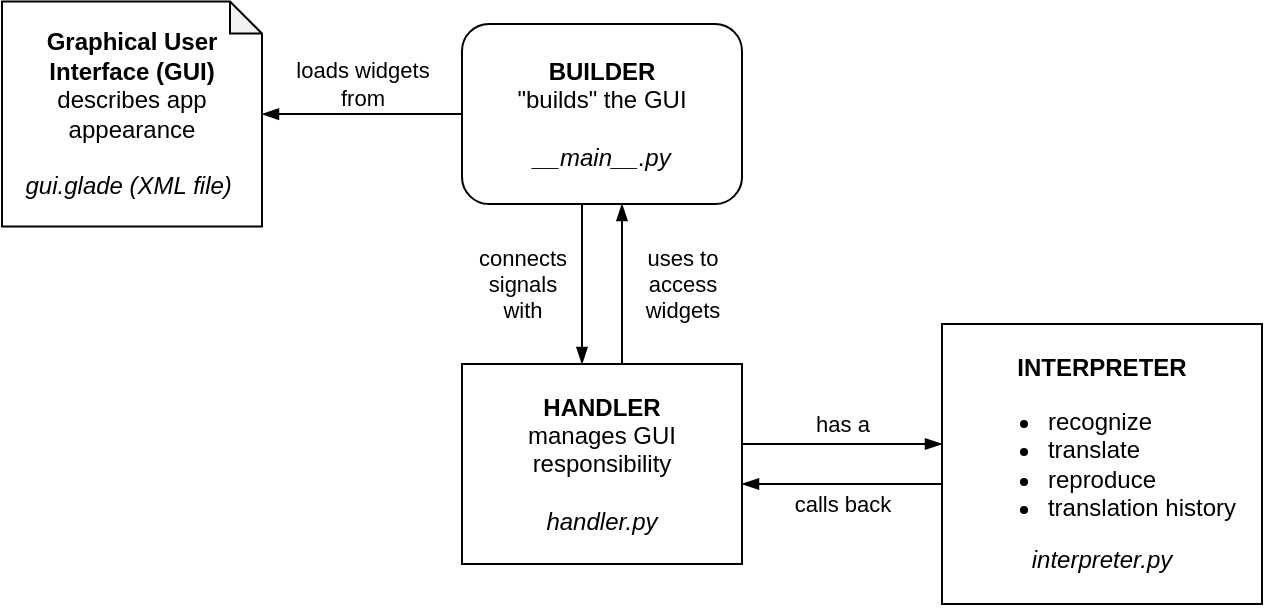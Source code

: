 <mxfile version="20.3.0" type="device" pages="7"><diagram id="aRC-WSVaErnmGPqAC9B-" name="Interaction"><mxGraphModel dx="1356" dy="878" grid="1" gridSize="10" guides="1" tooltips="1" connect="1" arrows="1" fold="1" page="1" pageScale="1" pageWidth="850" pageHeight="1100" math="0" shadow="0"><root><mxCell id="0"/><mxCell id="1" parent="0"/><mxCell id="Hew4JzEKk9chalGM8AGG-1" value="&lt;b&gt;Graphical User Interface (GUI)&lt;/b&gt;&lt;br&gt;describes app appearance&lt;br&gt;&lt;br&gt;&lt;i&gt;gui.glade (XML file)&amp;nbsp;&lt;/i&gt;" style="shape=note;whiteSpace=wrap;html=1;backgroundOutline=1;darkOpacity=0.05;size=16;" parent="1" vertex="1"><mxGeometry x="90" y="98.75" width="130" height="112.5" as="geometry"/></mxCell><mxCell id="Hew4JzEKk9chalGM8AGG-15" value="uses to&lt;br&gt;access&lt;br&gt;widgets" style="edgeStyle=orthogonalEdgeStyle;shape=connector;rounded=0;orthogonalLoop=1;jettySize=auto;html=1;labelBackgroundColor=default;labelBorderColor=none;strokeColor=default;fontFamily=Helvetica;fontSize=11;fontColor=default;endArrow=blockThin;endFill=1;" parent="1" source="Hew4JzEKk9chalGM8AGG-5" target="Hew4JzEKk9chalGM8AGG-10" edge="1"><mxGeometry y="-30" relative="1" as="geometry"><Array as="points"><mxPoint x="400" y="240"/><mxPoint x="400" y="240"/></Array><mxPoint as="offset"/></mxGeometry></mxCell><mxCell id="Hew4JzEKk9chalGM8AGG-16" value="has a" style="edgeStyle=orthogonalEdgeStyle;shape=connector;rounded=0;orthogonalLoop=1;jettySize=auto;html=1;labelBackgroundColor=default;labelBorderColor=none;strokeColor=default;fontFamily=Helvetica;fontSize=11;fontColor=default;endArrow=blockThin;endFill=1;" parent="1" source="Hew4JzEKk9chalGM8AGG-5" target="Hew4JzEKk9chalGM8AGG-7" edge="1"><mxGeometry x="0.001" y="10" relative="1" as="geometry"><Array as="points"><mxPoint x="510" y="320"/><mxPoint x="510" y="320"/></Array><mxPoint as="offset"/></mxGeometry></mxCell><mxCell id="Hew4JzEKk9chalGM8AGG-5" value="&lt;b&gt;HANDLER&lt;/b&gt;&lt;br&gt;manages GUI responsibility&lt;br&gt;&lt;br&gt;&lt;div style=&quot;&quot;&gt;&lt;span style=&quot;background-color: initial;&quot;&gt;&lt;i&gt;handler.py&lt;/i&gt;&lt;/span&gt;&lt;/div&gt;" style="rounded=0;whiteSpace=wrap;html=1;" parent="1" vertex="1"><mxGeometry x="320" y="280" width="140" height="100" as="geometry"/></mxCell><mxCell id="Hew4JzEKk9chalGM8AGG-17" value="calls back" style="edgeStyle=orthogonalEdgeStyle;shape=connector;rounded=0;orthogonalLoop=1;jettySize=auto;html=1;labelBackgroundColor=default;labelBorderColor=none;strokeColor=default;fontFamily=Helvetica;fontSize=11;fontColor=default;endArrow=blockThin;endFill=1;" parent="1" source="Hew4JzEKk9chalGM8AGG-7" target="Hew4JzEKk9chalGM8AGG-5" edge="1"><mxGeometry x="-0.001" y="10" relative="1" as="geometry"><Array as="points"><mxPoint x="510" y="340"/><mxPoint x="510" y="340"/></Array><mxPoint as="offset"/></mxGeometry></mxCell><mxCell id="Hew4JzEKk9chalGM8AGG-7" value="&lt;b&gt;INTERPRETER&lt;/b&gt;&lt;br&gt;&lt;div style=&quot;text-align: left;&quot;&gt;&lt;ul&gt;&lt;li&gt;&lt;span style=&quot;background-color: initial;&quot;&gt;recognize&lt;/span&gt;&lt;/li&gt;&lt;li&gt;&lt;span style=&quot;background-color: initial;&quot;&gt;translate&lt;/span&gt;&lt;/li&gt;&lt;li&gt;&lt;span style=&quot;background-color: initial;&quot;&gt;reproduce&lt;/span&gt;&lt;/li&gt;&lt;li&gt;&lt;span style=&quot;background-color: initial;&quot;&gt;translation history&lt;/span&gt;&lt;/li&gt;&lt;/ul&gt;&lt;/div&gt;&lt;div style=&quot;&quot;&gt;&lt;i&gt;interpreter.py&lt;/i&gt;&lt;/div&gt;" style="rounded=0;whiteSpace=wrap;html=1;" parent="1" vertex="1"><mxGeometry x="560" y="260" width="160" height="140" as="geometry"/></mxCell><mxCell id="Hew4JzEKk9chalGM8AGG-12" value="loads widgets&lt;br&gt;from" style="edgeStyle=orthogonalEdgeStyle;rounded=0;orthogonalLoop=1;jettySize=auto;html=1;labelBorderColor=none;endArrow=blockThin;endFill=1;" parent="1" source="Hew4JzEKk9chalGM8AGG-10" target="Hew4JzEKk9chalGM8AGG-1" edge="1"><mxGeometry y="-15" relative="1" as="geometry"><mxPoint as="offset"/></mxGeometry></mxCell><mxCell id="Hew4JzEKk9chalGM8AGG-14" value="connects&lt;br&gt;signals&lt;br&gt;with" style="edgeStyle=orthogonalEdgeStyle;shape=connector;rounded=0;orthogonalLoop=1;jettySize=auto;html=1;labelBackgroundColor=default;labelBorderColor=none;strokeColor=default;fontFamily=Helvetica;fontSize=11;fontColor=default;endArrow=blockThin;endFill=1;" parent="1" source="Hew4JzEKk9chalGM8AGG-10" target="Hew4JzEKk9chalGM8AGG-5" edge="1"><mxGeometry y="-30" relative="1" as="geometry"><Array as="points"><mxPoint x="380" y="240"/><mxPoint x="380" y="240"/></Array><mxPoint as="offset"/></mxGeometry></mxCell><mxCell id="Hew4JzEKk9chalGM8AGG-10" value="&lt;b&gt;BUILDER&lt;/b&gt;&lt;br&gt;&quot;builds&quot; the GUI&lt;br&gt;&lt;br&gt;&lt;div&gt;&lt;span style=&quot;background-color: initial;&quot;&gt;&lt;i&gt;__main__.py&lt;/i&gt;&lt;/span&gt;&lt;/div&gt;" style="rounded=1;whiteSpace=wrap;html=1;" parent="1" vertex="1"><mxGeometry x="320" y="110" width="140" height="90" as="geometry"/></mxCell></root></mxGraphModel></diagram><diagram id="wYUp7HiVZQvCJC4ykaMe" name="Class diagrams"><mxGraphModel dx="1356" dy="878" grid="1" gridSize="10" guides="1" tooltips="1" connect="1" arrows="1" fold="1" page="1" pageScale="1" pageWidth="850" pageHeight="1100" math="0" shadow="0"><root><mxCell id="0"/><mxCell id="1" parent="0"/><mxCell id="JFqw04Y8qmN6MewFIY-B-1" value="Interpreter" style="swimlane;fontStyle=1;align=center;verticalAlign=top;childLayout=stackLayout;horizontal=1;startSize=26;horizontalStack=0;resizeParent=1;resizeParentMax=0;resizeLast=0;collapsible=1;marginBottom=0;" parent="1" vertex="1"><mxGeometry x="120" y="80" width="280" height="470" as="geometry"/></mxCell><mxCell id="JFqw04Y8qmN6MewFIY-B-2" value="+ status: str&#10;+ path: str&#10;&#10;+ src_lang: str&#10;+ dest_lang: str&#10;+ transcribed_texts: list&#10;+ translated_texts: list&#10;+ trans_text_lang: list&#10;&#10;+ recognizer: Recognizer() instance&#10;+ input_idx: int&#10;+ translator: Translator() instance&#10;&#10;+ spoken_text_callback: Handler() method&#10;+ translated_text_callback: Handler() method" style="text;strokeColor=none;fillColor=none;align=left;verticalAlign=top;spacingLeft=4;spacingRight=4;overflow=hidden;rotatable=0;points=[[0,0.5],[1,0.5]];portConstraint=eastwest;" parent="JFqw04Y8qmN6MewFIY-B-1" vertex="1"><mxGeometry y="26" width="280" height="224" as="geometry"/></mxCell><mxCell id="JFqw04Y8qmN6MewFIY-B-3" value="" style="line;strokeWidth=1;fillColor=none;align=left;verticalAlign=middle;spacingTop=-1;spacingLeft=3;spacingRight=3;rotatable=0;labelPosition=right;points=[];portConstraint=eastwest;strokeColor=inherit;" parent="JFqw04Y8qmN6MewFIY-B-1" vertex="1"><mxGeometry y="250" width="280" height="8" as="geometry"/></mxCell><mxCell id="JFqw04Y8qmN6MewFIY-B-4" value="+ start(): void&#10;+ stop(): void&#10;&#10;+ set_src_lang(str): void&#10;+ set_dest_lang(str): void&#10;&#10;+ get_size(): int&#10;+ get_transcribed_text(int): str&#10;+ get_translated_text(int): str&#10;+ get_trans_text_lang(int): str&#10;&#10;+ interpreter_recognize(): void&#10;+ interpreter_translate(str): void&#10;+ interpreter_reproduce(str): void" style="text;strokeColor=none;fillColor=none;align=left;verticalAlign=top;spacingLeft=4;spacingRight=4;overflow=hidden;rotatable=0;points=[[0,0.5],[1,0.5]];portConstraint=eastwest;" parent="JFqw04Y8qmN6MewFIY-B-1" vertex="1"><mxGeometry y="258" width="280" height="212" as="geometry"/></mxCell><mxCell id="otXIabp24WGDNVazKvZw-8" style="edgeStyle=orthogonalEdgeStyle;rounded=1;jumpSize=7;orthogonalLoop=1;jettySize=auto;html=1;entryX=1.008;entryY=0.028;entryDx=0;entryDy=0;entryPerimeter=0;strokeWidth=1;startArrow=none;startFill=0;endArrow=none;endFill=0;" parent="1" source="otXIabp24WGDNVazKvZw-1" target="JFqw04Y8qmN6MewFIY-B-1" edge="1"><mxGeometry relative="1" as="geometry"><Array as="points"><mxPoint x="470" y="93"/><mxPoint x="470" y="93"/></Array></mxGeometry></mxCell><mxCell id="otXIabp24WGDNVazKvZw-1" value="Handler" style="swimlane;fontStyle=1;align=center;verticalAlign=top;childLayout=stackLayout;horizontal=1;startSize=26;horizontalStack=0;resizeParent=1;resizeParentMax=0;resizeLast=0;collapsible=1;marginBottom=0;" parent="1" vertex="1"><mxGeometry x="480" y="80" width="240" height="300" as="geometry"/></mxCell><mxCell id="otXIabp24WGDNVazKvZw-2" value="+ interpreter: Interpreter() instance&#10;+ builder: Builder() instance&#10;+ current_idx: int" style="text;strokeColor=none;fillColor=none;align=left;verticalAlign=top;spacingLeft=4;spacingRight=4;overflow=hidden;rotatable=0;points=[[0,0.5],[1,0.5]];portConstraint=eastwest;" parent="otXIabp24WGDNVazKvZw-1" vertex="1"><mxGeometry y="26" width="240" height="54" as="geometry"/></mxCell><mxCell id="otXIabp24WGDNVazKvZw-3" value="" style="line;strokeWidth=1;fillColor=none;align=left;verticalAlign=middle;spacingTop=-1;spacingLeft=3;spacingRight=3;rotatable=0;labelPosition=right;points=[];portConstraint=eastwest;strokeColor=inherit;" parent="otXIabp24WGDNVazKvZw-1" vertex="1"><mxGeometry y="80" width="240" height="8" as="geometry"/></mxCell><mxCell id="otXIabp24WGDNVazKvZw-4" value="+ on_toggled_button(): void&#10;&#10;+ on_changed_src_lang(): void&#10;+ on_changed_dest_lang(): void&#10;+ on_clicked_switch_button(): void&#10;&#10;+ on_clicked_copyclipboard(): void&#10;+ on_sound_button_clicked(): void&#10;&#10;+ display_spoken_text(): void&#10;+ display_translated_text(): void&#10;&#10;+ on_rightarrow_clicked(): void&#10;+ on_leftarrow_clicked(): void" style="text;strokeColor=none;fillColor=none;align=left;verticalAlign=top;spacingLeft=4;spacingRight=4;overflow=hidden;rotatable=0;points=[[0,0.5],[1,0.5]];portConstraint=eastwest;" parent="otXIabp24WGDNVazKvZw-1" vertex="1"><mxGeometry y="88" width="240" height="212" as="geometry"/></mxCell></root></mxGraphModel></diagram><diagram id="zIAxhKTWyfbTM4WCQfJh" name="Recognize flowchart"><mxGraphModel dx="1085" dy="702" grid="1" gridSize="10" guides="1" tooltips="1" connect="1" arrows="1" fold="1" page="1" pageScale="1" pageWidth="850" pageHeight="1100" math="0" shadow="0"><root><mxCell id="0"/><mxCell id="1" parent="0"/><mxCell id="HnDy1uBnqYPNmDDjfn9k-12" value="" style="edgeStyle=orthogonalEdgeStyle;rounded=0;orthogonalLoop=1;jettySize=auto;html=1;endArrow=blockThin;endFill=1;" edge="1" parent="1" source="HnDy1uBnqYPNmDDjfn9k-1" target="HnDy1uBnqYPNmDDjfn9k-2"><mxGeometry relative="1" as="geometry"/></mxCell><mxCell id="HnDy1uBnqYPNmDDjfn9k-1" value="RECOGNIZE" style="rounded=1;whiteSpace=wrap;html=1;" vertex="1" parent="1"><mxGeometry x="320" y="90" width="120" height="40" as="geometry"/></mxCell><mxCell id="HnDy1uBnqYPNmDDjfn9k-13" value="No" style="edgeStyle=orthogonalEdgeStyle;rounded=0;orthogonalLoop=1;jettySize=auto;html=1;endArrow=blockThin;endFill=1;" edge="1" parent="1" source="HnDy1uBnqYPNmDDjfn9k-2" target="HnDy1uBnqYPNmDDjfn9k-3"><mxGeometry relative="1" as="geometry"/></mxCell><mxCell id="HnDy1uBnqYPNmDDjfn9k-20" value="Yes" style="edgeStyle=orthogonalEdgeStyle;rounded=0;orthogonalLoop=1;jettySize=auto;html=1;endArrow=blockThin;endFill=1;" edge="1" parent="1" source="HnDy1uBnqYPNmDDjfn9k-2"><mxGeometry x="-0.923" relative="1" as="geometry"><mxPoint x="380" y="700" as="targetPoint"/><Array as="points"><mxPoint x="220" y="200"/><mxPoint x="220" y="700"/><mxPoint x="380" y="700"/></Array><mxPoint as="offset"/></mxGeometry></mxCell><mxCell id="HnDy1uBnqYPNmDDjfn9k-2" value="if status == paused" style="rhombus;whiteSpace=wrap;html=1;" vertex="1" parent="1"><mxGeometry x="280" y="160" width="200" height="80" as="geometry"/></mxCell><mxCell id="HnDy1uBnqYPNmDDjfn9k-14" value="" style="edgeStyle=orthogonalEdgeStyle;rounded=0;orthogonalLoop=1;jettySize=auto;html=1;endArrow=blockThin;endFill=1;" edge="1" parent="1" source="HnDy1uBnqYPNmDDjfn9k-3" target="HnDy1uBnqYPNmDDjfn9k-4"><mxGeometry relative="1" as="geometry"/></mxCell><mxCell id="HnDy1uBnqYPNmDDjfn9k-3" value="audio = recognizer.listen()" style="rounded=0;whiteSpace=wrap;html=1;" vertex="1" parent="1"><mxGeometry x="280" y="280" width="200" height="40" as="geometry"/></mxCell><mxCell id="HnDy1uBnqYPNmDDjfn9k-15" value="" style="edgeStyle=orthogonalEdgeStyle;rounded=0;orthogonalLoop=1;jettySize=auto;html=1;endArrow=blockThin;endFill=1;" edge="1" parent="1" source="HnDy1uBnqYPNmDDjfn9k-4" target="HnDy1uBnqYPNmDDjfn9k-5"><mxGeometry relative="1" as="geometry"/></mxCell><mxCell id="HnDy1uBnqYPNmDDjfn9k-4" value="text = recognizer.recognize(audio, src_lang)" style="rounded=0;whiteSpace=wrap;html=1;" vertex="1" parent="1"><mxGeometry x="280" y="350" width="200" height="40" as="geometry"/></mxCell><mxCell id="HnDy1uBnqYPNmDDjfn9k-16" value="" style="edgeStyle=orthogonalEdgeStyle;rounded=0;orthogonalLoop=1;jettySize=auto;html=1;endArrow=blockThin;endFill=1;" edge="1" parent="1" source="HnDy1uBnqYPNmDDjfn9k-5" target="HnDy1uBnqYPNmDDjfn9k-6"><mxGeometry relative="1" as="geometry"/></mxCell><mxCell id="HnDy1uBnqYPNmDDjfn9k-5" value="transcribed_texts.append(text)" style="rounded=0;whiteSpace=wrap;html=1;" vertex="1" parent="1"><mxGeometry x="280" y="420" width="200" height="40" as="geometry"/></mxCell><mxCell id="HnDy1uBnqYPNmDDjfn9k-17" value="" style="edgeStyle=orthogonalEdgeStyle;rounded=0;orthogonalLoop=1;jettySize=auto;html=1;endArrow=blockThin;endFill=1;" edge="1" parent="1" source="HnDy1uBnqYPNmDDjfn9k-6" target="HnDy1uBnqYPNmDDjfn9k-7"><mxGeometry relative="1" as="geometry"/></mxCell><mxCell id="HnDy1uBnqYPNmDDjfn9k-6" value="spoken_text_callback()&lt;br&gt;(in order to show in on the GUI)" style="shape=process;whiteSpace=wrap;html=1;backgroundOutline=1;size=0.05;" vertex="1" parent="1"><mxGeometry x="280" y="490" width="200" height="40" as="geometry"/></mxCell><mxCell id="HnDy1uBnqYPNmDDjfn9k-18" value="" style="edgeStyle=orthogonalEdgeStyle;rounded=0;orthogonalLoop=1;jettySize=auto;html=1;endArrow=blockThin;endFill=1;" edge="1" parent="1" source="HnDy1uBnqYPNmDDjfn9k-7" target="HnDy1uBnqYPNmDDjfn9k-8"><mxGeometry relative="1" as="geometry"/></mxCell><mxCell id="HnDy1uBnqYPNmDDjfn9k-7" value="thread RECOGNIZE()" style="shape=process;whiteSpace=wrap;html=1;backgroundOutline=1;size=0.05;" vertex="1" parent="1"><mxGeometry x="280" y="560" width="200" height="40" as="geometry"/></mxCell><mxCell id="HnDy1uBnqYPNmDDjfn9k-19" value="" style="edgeStyle=orthogonalEdgeStyle;rounded=0;orthogonalLoop=1;jettySize=auto;html=1;endArrow=blockThin;endFill=1;" edge="1" parent="1" source="HnDy1uBnqYPNmDDjfn9k-8" target="HnDy1uBnqYPNmDDjfn9k-9"><mxGeometry relative="1" as="geometry"/></mxCell><mxCell id="HnDy1uBnqYPNmDDjfn9k-8" value="TRANSLATE(text)" style="shape=process;whiteSpace=wrap;html=1;backgroundOutline=1;size=0.05;" vertex="1" parent="1"><mxGeometry x="280" y="630" width="200" height="40" as="geometry"/></mxCell><mxCell id="HnDy1uBnqYPNmDDjfn9k-9" value="END" style="rounded=1;whiteSpace=wrap;html=1;" vertex="1" parent="1"><mxGeometry x="320" y="730" width="120" height="40" as="geometry"/></mxCell></root></mxGraphModel></diagram><diagram id="oMR7KouOg-BBSYX4A-Es" name="Translate flowchart"><mxGraphModel dx="1085" dy="702" grid="1" gridSize="10" guides="1" tooltips="1" connect="1" arrows="1" fold="1" page="1" pageScale="1" pageWidth="850" pageHeight="1100" math="0" shadow="0"><root><mxCell id="0"/><mxCell id="1" parent="0"/><mxCell id="0bA5zJvSuIVKUIu3XNyA-12" style="edgeStyle=orthogonalEdgeStyle;rounded=0;orthogonalLoop=1;jettySize=auto;html=1;endArrow=blockThin;endFill=1;" edge="1" parent="1" source="lV-gMIsvfNVsJeAqdzTL-1" target="lV-gMIsvfNVsJeAqdzTL-2"><mxGeometry relative="1" as="geometry"/></mxCell><mxCell id="lV-gMIsvfNVsJeAqdzTL-1" value="TRANSLATE(text)" style="rounded=1;whiteSpace=wrap;html=1;" vertex="1" parent="1"><mxGeometry x="360" y="120" width="120" height="40" as="geometry"/></mxCell><mxCell id="0bA5zJvSuIVKUIu3XNyA-13" style="edgeStyle=orthogonalEdgeStyle;rounded=0;orthogonalLoop=1;jettySize=auto;html=1;entryX=0.5;entryY=0;entryDx=0;entryDy=0;endArrow=blockThin;endFill=1;" edge="1" parent="1" source="lV-gMIsvfNVsJeAqdzTL-2" target="oilwqL1PuoCFbvHmZQ4R-1"><mxGeometry relative="1" as="geometry"/></mxCell><mxCell id="lV-gMIsvfNVsJeAqdzTL-2" value="translation = tanslator.translate(text, src_lang, dest_lang)" style="rounded=0;whiteSpace=wrap;html=1;" vertex="1" parent="1"><mxGeometry x="320" y="190" width="200" height="40" as="geometry"/></mxCell><mxCell id="0bA5zJvSuIVKUIu3XNyA-14" style="edgeStyle=orthogonalEdgeStyle;rounded=0;orthogonalLoop=1;jettySize=auto;html=1;entryX=0.5;entryY=0;entryDx=0;entryDy=0;endArrow=blockThin;endFill=1;" edge="1" parent="1" source="oilwqL1PuoCFbvHmZQ4R-1" target="oilwqL1PuoCFbvHmZQ4R-2"><mxGeometry relative="1" as="geometry"/></mxCell><mxCell id="oilwqL1PuoCFbvHmZQ4R-1" value="translated_texts.append(text)" style="rounded=0;whiteSpace=wrap;html=1;" vertex="1" parent="1"><mxGeometry x="320" y="260" width="200" height="40" as="geometry"/></mxCell><mxCell id="0bA5zJvSuIVKUIu3XNyA-15" style="edgeStyle=orthogonalEdgeStyle;rounded=0;orthogonalLoop=1;jettySize=auto;html=1;entryX=0.5;entryY=0;entryDx=0;entryDy=0;endArrow=blockThin;endFill=1;" edge="1" parent="1" source="oilwqL1PuoCFbvHmZQ4R-2" target="oilwqL1PuoCFbvHmZQ4R-3"><mxGeometry relative="1" as="geometry"/></mxCell><mxCell id="oilwqL1PuoCFbvHmZQ4R-2" value="trans_texts_lang.append(dest_lang)" style="rounded=0;whiteSpace=wrap;html=1;" vertex="1" parent="1"><mxGeometry x="320" y="330" width="200" height="40" as="geometry"/></mxCell><mxCell id="0bA5zJvSuIVKUIu3XNyA-16" style="edgeStyle=orthogonalEdgeStyle;rounded=0;orthogonalLoop=1;jettySize=auto;html=1;entryX=0.5;entryY=0;entryDx=0;entryDy=0;endArrow=blockThin;endFill=1;" edge="1" parent="1" source="oilwqL1PuoCFbvHmZQ4R-3" target="0bA5zJvSuIVKUIu3XNyA-1"><mxGeometry relative="1" as="geometry"/></mxCell><mxCell id="oilwqL1PuoCFbvHmZQ4R-3" value="translated_text_callback(text)&lt;br&gt;(in order to show in on the GUI)" style="rounded=0;whiteSpace=wrap;html=1;" vertex="1" parent="1"><mxGeometry x="320" y="400" width="200" height="40" as="geometry"/></mxCell><mxCell id="APtzg8YXdoduHnJ5wpWK-1" value="" style="edgeStyle=orthogonalEdgeStyle;rounded=0;orthogonalLoop=1;jettySize=auto;html=1;endArrow=blockThin;endFill=1;" edge="1" parent="1" source="0bA5zJvSuIVKUIu3XNyA-1" target="0bA5zJvSuIVKUIu3XNyA-2"><mxGeometry relative="1" as="geometry"/></mxCell><mxCell id="0bA5zJvSuIVKUIu3XNyA-1" value="REPRODUCE(text, dest_lang)" style="shape=process;whiteSpace=wrap;html=1;backgroundOutline=1;size=0.05;" vertex="1" parent="1"><mxGeometry x="320" y="470" width="200" height="40" as="geometry"/></mxCell><mxCell id="0bA5zJvSuIVKUIu3XNyA-2" value="END" style="rounded=1;whiteSpace=wrap;html=1;" vertex="1" parent="1"><mxGeometry x="360" y="540" width="120" height="40" as="geometry"/></mxCell></root></mxGraphModel></diagram><diagram id="66Yyk_App7YVfWr7YAoz" name="Reproduce flowchart"><mxGraphModel dx="1085" dy="702" grid="1" gridSize="10" guides="1" tooltips="1" connect="1" arrows="1" fold="1" page="1" pageScale="1" pageWidth="850" pageHeight="1100" math="0" shadow="0"><root><mxCell id="0"/><mxCell id="1" parent="0"/><mxCell id="sq3_9g-Ydo7wwjZexxq7-2" value="" style="edgeStyle=orthogonalEdgeStyle;rounded=0;orthogonalLoop=1;jettySize=auto;html=1;endArrow=blockThin;endFill=1;" edge="1" parent="1" source="MCBjxlJugmlx9IGIUnIz-1" target="sq3_9g-Ydo7wwjZexxq7-1"><mxGeometry relative="1" as="geometry"/></mxCell><mxCell id="MCBjxlJugmlx9IGIUnIz-1" value="REPRODUCE(text, lang)" style="rounded=1;whiteSpace=wrap;html=1;" vertex="1" parent="1"><mxGeometry x="320" y="160" width="160" height="40" as="geometry"/></mxCell><mxCell id="sq3_9g-Ydo7wwjZexxq7-4" value="" style="edgeStyle=orthogonalEdgeStyle;rounded=0;orthogonalLoop=1;jettySize=auto;html=1;endArrow=blockThin;endFill=1;" edge="1" parent="1" source="sq3_9g-Ydo7wwjZexxq7-1" target="sq3_9g-Ydo7wwjZexxq7-3"><mxGeometry relative="1" as="geometry"/></mxCell><mxCell id="sq3_9g-Ydo7wwjZexxq7-1" value="tts = TTS(text, lang)" style="rounded=0;whiteSpace=wrap;html=1;" vertex="1" parent="1"><mxGeometry x="320" y="230" width="160" height="40" as="geometry"/></mxCell><mxCell id="sq3_9g-Ydo7wwjZexxq7-6" value="" style="edgeStyle=orthogonalEdgeStyle;rounded=0;orthogonalLoop=1;jettySize=auto;html=1;endArrow=blockThin;endFill=1;" edge="1" parent="1" source="sq3_9g-Ydo7wwjZexxq7-3" target="sq3_9g-Ydo7wwjZexxq7-5"><mxGeometry relative="1" as="geometry"/></mxCell><mxCell id="sq3_9g-Ydo7wwjZexxq7-3" value="save tts as &quot;temp.mp3&quot;" style="rounded=0;whiteSpace=wrap;html=1;" vertex="1" parent="1"><mxGeometry x="320" y="300" width="160" height="40" as="geometry"/></mxCell><mxCell id="sq3_9g-Ydo7wwjZexxq7-8" value="" style="edgeStyle=orthogonalEdgeStyle;rounded=0;orthogonalLoop=1;jettySize=auto;html=1;endArrow=blockThin;endFill=1;" edge="1" parent="1" source="sq3_9g-Ydo7wwjZexxq7-5" target="sq3_9g-Ydo7wwjZexxq7-7"><mxGeometry relative="1" as="geometry"/></mxCell><mxCell id="sq3_9g-Ydo7wwjZexxq7-5" value="play &quot;temp.mp3&quot;" style="rounded=0;whiteSpace=wrap;html=1;" vertex="1" parent="1"><mxGeometry x="320" y="370" width="160" height="40" as="geometry"/></mxCell><mxCell id="sq3_9g-Ydo7wwjZexxq7-10" value="" style="edgeStyle=orthogonalEdgeStyle;rounded=0;orthogonalLoop=1;jettySize=auto;html=1;endArrow=blockThin;endFill=1;" edge="1" parent="1" source="sq3_9g-Ydo7wwjZexxq7-7" target="sq3_9g-Ydo7wwjZexxq7-9"><mxGeometry relative="1" as="geometry"/></mxCell><mxCell id="sq3_9g-Ydo7wwjZexxq7-7" value="erase &quot;temp.mp3&quot;" style="rounded=0;whiteSpace=wrap;html=1;" vertex="1" parent="1"><mxGeometry x="320" y="440" width="160" height="40" as="geometry"/></mxCell><mxCell id="sq3_9g-Ydo7wwjZexxq7-9" value="END" style="rounded=1;whiteSpace=wrap;html=1;" vertex="1" parent="1"><mxGeometry x="320" y="510" width="160" height="40" as="geometry"/></mxCell></root></mxGraphModel></diagram><diagram id="z9n9pURLdVFkFCNRdGwH" name="Main"><mxGraphModel dx="1085" dy="702" grid="1" gridSize="10" guides="1" tooltips="1" connect="1" arrows="1" fold="1" page="1" pageScale="1" pageWidth="850" pageHeight="1100" math="0" shadow="0"><root><mxCell id="0"/><mxCell id="1" parent="0"/><mxCell id="3DsRk_iNm5nhO3NEBkHG-11" style="edgeStyle=orthogonalEdgeStyle;rounded=0;orthogonalLoop=1;jettySize=auto;html=1;entryX=0.5;entryY=0;entryDx=0;entryDy=0;endArrow=blockThin;endFill=1;" parent="1" source="3DsRk_iNm5nhO3NEBkHG-2" target="3DsRk_iNm5nhO3NEBkHG-3" edge="1"><mxGeometry relative="1" as="geometry"/></mxCell><mxCell id="3DsRk_iNm5nhO3NEBkHG-2" value="MAIN" style="rounded=1;whiteSpace=wrap;html=1;" parent="1" vertex="1"><mxGeometry x="360" y="120" width="120" height="40" as="geometry"/></mxCell><mxCell id="3DsRk_iNm5nhO3NEBkHG-12" style="edgeStyle=orthogonalEdgeStyle;rounded=0;orthogonalLoop=1;jettySize=auto;html=1;entryX=0.5;entryY=0;entryDx=0;entryDy=0;endArrow=blockThin;endFill=1;" parent="1" source="3DsRk_iNm5nhO3NEBkHG-3" target="3DsRk_iNm5nhO3NEBkHG-4" edge="1"><mxGeometry relative="1" as="geometry"/></mxCell><mxCell id="3DsRk_iNm5nhO3NEBkHG-3" value="Load interface widgets from XML file using the Builder class" style="rounded=0;whiteSpace=wrap;html=1;" parent="1" vertex="1"><mxGeometry x="310" y="190" width="220" height="40" as="geometry"/></mxCell><mxCell id="3DsRk_iNm5nhO3NEBkHG-13" style="edgeStyle=orthogonalEdgeStyle;rounded=0;orthogonalLoop=1;jettySize=auto;html=1;entryX=0.5;entryY=0;entryDx=0;entryDy=0;endArrow=blockThin;endFill=1;" parent="1" source="3DsRk_iNm5nhO3NEBkHG-4" target="3DsRk_iNm5nhO3NEBkHG-5" edge="1"><mxGeometry relative="1" as="geometry"/></mxCell><mxCell id="3DsRk_iNm5nhO3NEBkHG-4" value="Join signal-responce pairs (GUI responsibility) suing the Handler class" style="rounded=0;whiteSpace=wrap;html=1;" parent="1" vertex="1"><mxGeometry x="310" y="260" width="220" height="40" as="geometry"/></mxCell><mxCell id="3DsRk_iNm5nhO3NEBkHG-14" style="edgeStyle=orthogonalEdgeStyle;rounded=0;orthogonalLoop=1;jettySize=auto;html=1;entryX=0.5;entryY=0;entryDx=0;entryDy=0;endArrow=blockThin;endFill=1;" parent="1" source="3DsRk_iNm5nhO3NEBkHG-5" target="3DsRk_iNm5nhO3NEBkHG-6" edge="1"><mxGeometry relative="1" as="geometry"/></mxCell><mxCell id="3DsRk_iNm5nhO3NEBkHG-5" value="Load CSS theme override from file and add to interface" style="rounded=0;whiteSpace=wrap;html=1;" parent="1" vertex="1"><mxGeometry x="310" y="330" width="220" height="40" as="geometry"/></mxCell><mxCell id="3DsRk_iNm5nhO3NEBkHG-15" style="edgeStyle=orthogonalEdgeStyle;rounded=0;orthogonalLoop=1;jettySize=auto;html=1;entryX=0.5;entryY=0;entryDx=0;entryDy=0;endArrow=blockThin;endFill=1;" parent="1" source="3DsRk_iNm5nhO3NEBkHG-6" target="3DsRk_iNm5nhO3NEBkHG-8" edge="1"><mxGeometry relative="1" as="geometry"/></mxCell><mxCell id="3DsRk_iNm5nhO3NEBkHG-6" value="join quit signal to destroy the main window" style="rounded=0;whiteSpace=wrap;html=1;" parent="1" vertex="1"><mxGeometry x="310" y="400" width="220" height="40" as="geometry"/></mxCell><mxCell id="3DsRk_iNm5nhO3NEBkHG-16" style="edgeStyle=orthogonalEdgeStyle;rounded=0;orthogonalLoop=1;jettySize=auto;html=1;endArrow=blockThin;endFill=1;" parent="1" source="3DsRk_iNm5nhO3NEBkHG-8" target="3DsRk_iNm5nhO3NEBkHG-9" edge="1"><mxGeometry relative="1" as="geometry"/></mxCell><mxCell id="3DsRk_iNm5nhO3NEBkHG-8" value="Start the main loop" style="shape=process;whiteSpace=wrap;html=1;backgroundOutline=1;size=0.062;" parent="1" vertex="1"><mxGeometry x="340" y="470" width="160" height="40" as="geometry"/></mxCell><mxCell id="3DsRk_iNm5nhO3NEBkHG-9" value="END" style="rounded=1;whiteSpace=wrap;html=1;" parent="1" vertex="1"><mxGeometry x="360" y="540" width="120" height="40" as="geometry"/></mxCell></root></mxGraphModel></diagram><diagram id="UVX6_1S_G1Ze6H52X6uW" name="Interpretation cycle"><mxGraphModel dx="904" dy="585" grid="1" gridSize="10" guides="1" tooltips="1" connect="1" arrows="1" fold="1" page="1" pageScale="1" pageWidth="850" pageHeight="1100" math="0" shadow="0"><root><mxCell id="0"/><mxCell id="1" parent="0"/><mxCell id="0fmiNEFdFqvVauu1wnyL-1" value="&lt;b&gt;INTERPRETER&lt;/b&gt;" style="rounded=1;whiteSpace=wrap;html=1;" vertex="1" parent="1"><mxGeometry x="520" y="160" width="120" height="40" as="geometry"/></mxCell><mxCell id="0fmiNEFdFqvVauu1wnyL-10" value="stop/start&lt;br style=&quot;font-size: 11px;&quot;&gt;interpreting" style="edgeStyle=orthogonalEdgeStyle;rounded=0;orthogonalLoop=1;jettySize=auto;html=1;strokeWidth=1;fontSize=11;endArrow=blockThin;endFill=1;entryX=0;entryY=0.5;entryDx=0;entryDy=0;" edge="1" parent="1" source="0fmiNEFdFqvVauu1wnyL-2" target="0fmiNEFdFqvVauu1wnyL-1"><mxGeometry relative="1" as="geometry"><mxPoint x="470" y="180" as="targetPoint"/></mxGeometry></mxCell><mxCell id="0fmiNEFdFqvVauu1wnyL-2" value="&lt;b&gt;HANDLER&lt;/b&gt;" style="rounded=1;whiteSpace=wrap;html=1;" vertex="1" parent="1"><mxGeometry x="160" y="160" width="120" height="40" as="geometry"/></mxCell><mxCell id="0fmiNEFdFqvVauu1wnyL-12" value="" style="swimlane;startSize=0;fontSize=11;" vertex="1" parent="1"><mxGeometry x="450" y="140" width="260" height="310" as="geometry"><mxRectangle x="450" y="140" width="50" height="40" as="alternateBounds"/></mxGeometry></mxCell><mxCell id="0fmiNEFdFqvVauu1wnyL-3" value="RECOGNIZE is running as long as status == &quot;interpreting&quot;" style="rounded=0;whiteSpace=wrap;html=1;" vertex="1" parent="0fmiNEFdFqvVauu1wnyL-12"><mxGeometry x="20" y="90" width="220" height="40" as="geometry"/></mxCell><mxCell id="0fmiNEFdFqvVauu1wnyL-4" value="TRANSLATE" style="rounded=0;whiteSpace=wrap;html=1;" vertex="1" parent="0fmiNEFdFqvVauu1wnyL-12"><mxGeometry x="30" y="190" width="200" height="40" as="geometry"/></mxCell><mxCell id="0fmiNEFdFqvVauu1wnyL-7" value="Once a setence has &lt;br&gt;been recognized" style="edgeStyle=orthogonalEdgeStyle;rounded=0;orthogonalLoop=1;jettySize=auto;html=1;endArrow=blockThin;endFill=1;" edge="1" parent="0fmiNEFdFqvVauu1wnyL-12" source="0fmiNEFdFqvVauu1wnyL-3" target="0fmiNEFdFqvVauu1wnyL-4"><mxGeometry relative="1" as="geometry"/></mxCell><mxCell id="0fmiNEFdFqvVauu1wnyL-5" value="REPRODUCE" style="rounded=0;whiteSpace=wrap;html=1;" vertex="1" parent="0fmiNEFdFqvVauu1wnyL-12"><mxGeometry x="30" y="250" width="200" height="40" as="geometry"/></mxCell><mxCell id="0fmiNEFdFqvVauu1wnyL-8" value="+" style="edgeStyle=orthogonalEdgeStyle;rounded=0;orthogonalLoop=1;jettySize=auto;html=1;endArrow=none;endFill=0;strokeWidth=1;fontSize=16;" edge="1" parent="0fmiNEFdFqvVauu1wnyL-12" source="0fmiNEFdFqvVauu1wnyL-4" target="0fmiNEFdFqvVauu1wnyL-5"><mxGeometry relative="1" as="geometry"/></mxCell><mxCell id="0fmiNEFdFqvVauu1wnyL-14" value="display_spoken_text" style="rounded=0;whiteSpace=wrap;html=1;" vertex="1" parent="0fmiNEFdFqvVauu1wnyL-12"><mxGeometry x="-330" y="90" width="200" height="40" as="geometry"/></mxCell><mxCell id="0fmiNEFdFqvVauu1wnyL-17" value="calls back" style="edgeStyle=orthogonalEdgeStyle;rounded=0;orthogonalLoop=1;jettySize=auto;html=1;entryX=1;entryY=0.5;entryDx=0;entryDy=0;strokeWidth=1;fontSize=11;endArrow=blockThin;endFill=1;" edge="1" parent="0fmiNEFdFqvVauu1wnyL-12" source="0fmiNEFdFqvVauu1wnyL-3" target="0fmiNEFdFqvVauu1wnyL-14"><mxGeometry relative="1" as="geometry"/></mxCell><mxCell id="0fmiNEFdFqvVauu1wnyL-15" value="display_translated_text" style="rounded=0;whiteSpace=wrap;html=1;" vertex="1" parent="0fmiNEFdFqvVauu1wnyL-12"><mxGeometry x="-330" y="190" width="200" height="40" as="geometry"/></mxCell><mxCell id="0fmiNEFdFqvVauu1wnyL-16" value="calls back" style="edgeStyle=orthogonalEdgeStyle;rounded=0;orthogonalLoop=1;jettySize=auto;html=1;strokeWidth=1;fontSize=11;endArrow=blockThin;endFill=1;" edge="1" parent="0fmiNEFdFqvVauu1wnyL-12" source="0fmiNEFdFqvVauu1wnyL-4" target="0fmiNEFdFqvVauu1wnyL-15"><mxGeometry relative="1" as="geometry"/></mxCell><mxCell id="0fmiNEFdFqvVauu1wnyL-13" value="" style="swimlane;startSize=0;fontSize=11;" vertex="1" parent="1"><mxGeometry x="100" y="140" width="240" height="310" as="geometry"/></mxCell><mxCell id="0fmiNEFdFqvVauu1wnyL-21" value="" style="html=1;shadow=0;dashed=0;align=center;verticalAlign=middle;shape=mxgraph.arrows2.uTurnArrow;dy=6.5;arrowHead=30;dx2=22.44;fontSize=16;rotation=-180;strokeWidth=2;" vertex="1" parent="1"><mxGeometry x="699.56" y="220" width="50" height="60" as="geometry"/></mxCell></root></mxGraphModel></diagram></mxfile>